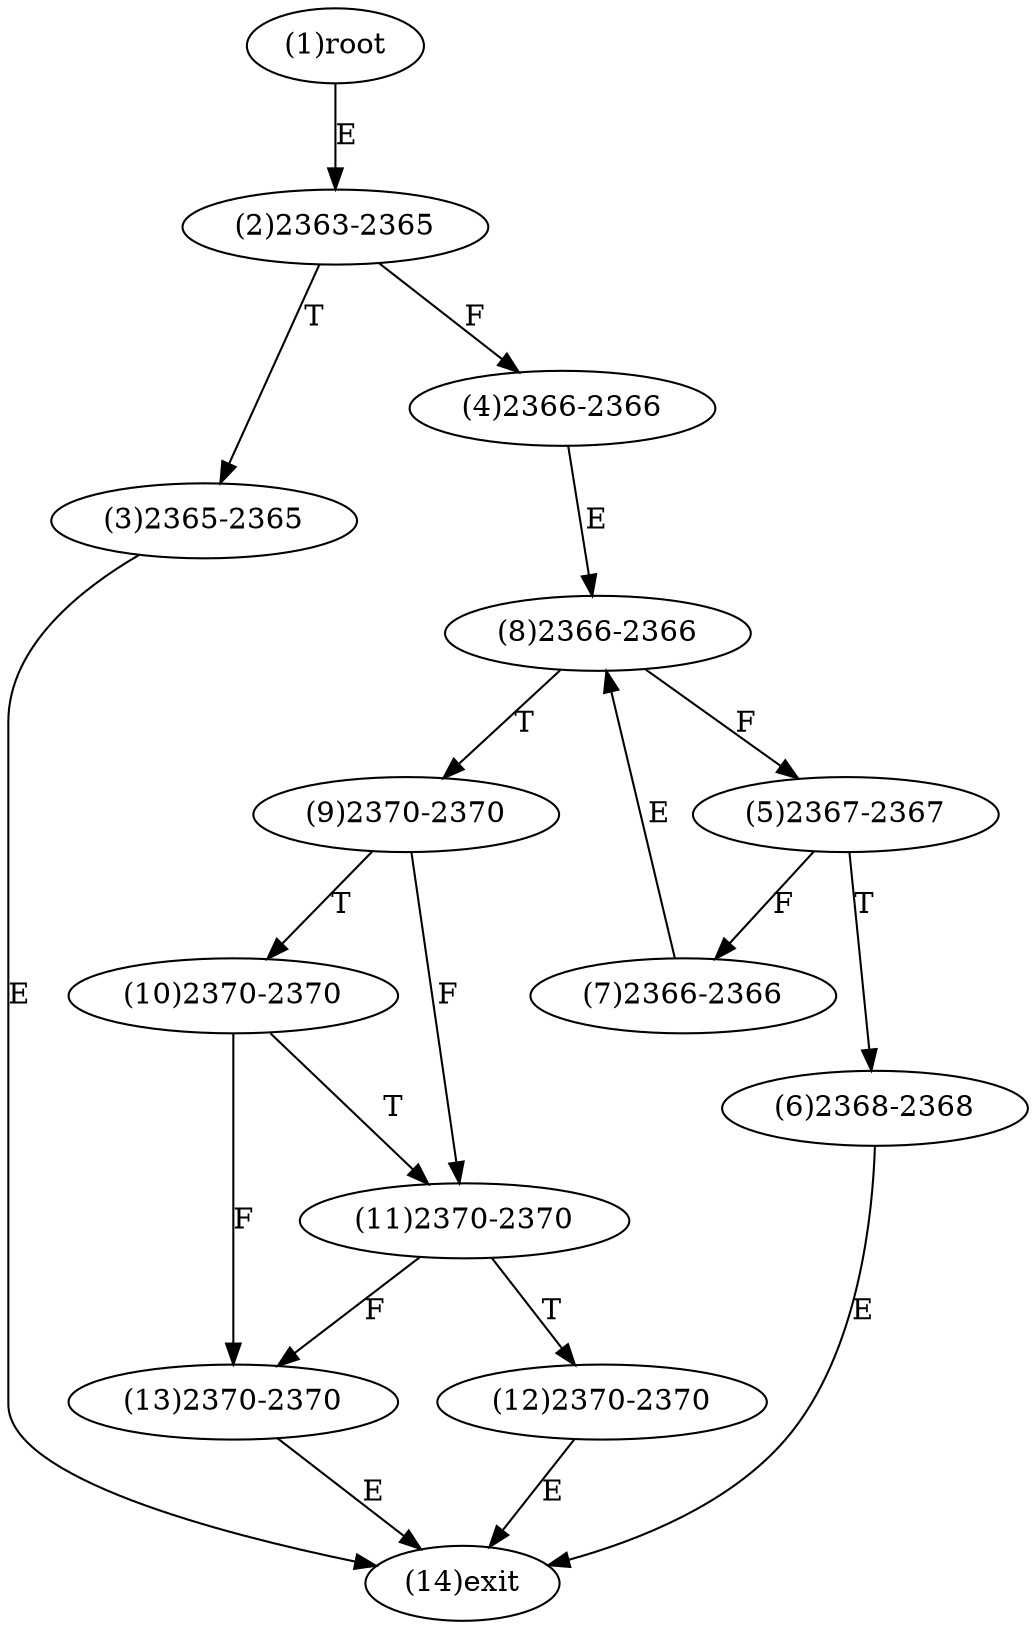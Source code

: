 digraph "" { 
1[ label="(1)root"];
2[ label="(2)2363-2365"];
3[ label="(3)2365-2365"];
4[ label="(4)2366-2366"];
5[ label="(5)2367-2367"];
6[ label="(6)2368-2368"];
7[ label="(7)2366-2366"];
8[ label="(8)2366-2366"];
9[ label="(9)2370-2370"];
10[ label="(10)2370-2370"];
11[ label="(11)2370-2370"];
12[ label="(12)2370-2370"];
13[ label="(13)2370-2370"];
14[ label="(14)exit"];
1->2[ label="E"];
2->4[ label="F"];
2->3[ label="T"];
3->14[ label="E"];
4->8[ label="E"];
5->7[ label="F"];
5->6[ label="T"];
6->14[ label="E"];
7->8[ label="E"];
8->5[ label="F"];
8->9[ label="T"];
9->11[ label="F"];
9->10[ label="T"];
10->13[ label="F"];
10->11[ label="T"];
11->13[ label="F"];
11->12[ label="T"];
12->14[ label="E"];
13->14[ label="E"];
}